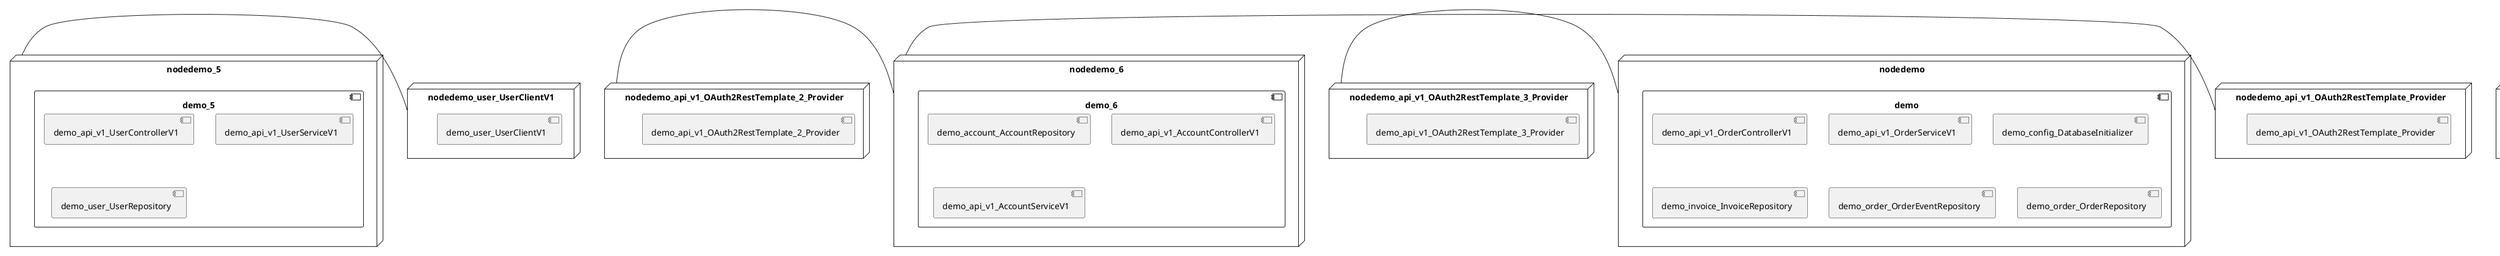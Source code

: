 @startuml
skinparam fixCircleLabelOverlapping true
skinparam componentStyle uml2
node nodedemo {
component demo {
[demo_api_v1_OrderControllerV1] [[kbastani-spring-cloud-event-sourcing-example.system#_kEsmtDW9Ee-jE_m9T1xbBg]]
[demo_api_v1_OrderServiceV1] [[kbastani-spring-cloud-event-sourcing-example.system#_kEsmtDW9Ee-jE_m9T1xbBg]]
[demo_config_DatabaseInitializer] [[kbastani-spring-cloud-event-sourcing-example.system#_kEsmtDW9Ee-jE_m9T1xbBg]]
[demo_invoice_InvoiceRepository] [[kbastani-spring-cloud-event-sourcing-example.system#_kEsmtDW9Ee-jE_m9T1xbBg]]
[demo_order_OrderEventRepository] [[kbastani-spring-cloud-event-sourcing-example.system#_kEsmtDW9Ee-jE_m9T1xbBg]]
[demo_order_OrderRepository] [[kbastani-spring-cloud-event-sourcing-example.system#_kEsmtDW9Ee-jE_m9T1xbBg]]
}
}
node nodedemo_2 {
component demo_2 {
[demo_UserController] [[kbastani-spring-cloud-event-sourcing-example.system#_kEsmtDW9Ee-jE_m9T1xbBg]]
[demo_UserRepository] [[kbastani-spring-cloud-event-sourcing-example.system#_kEsmtDW9Ee-jE_m9T1xbBg]]
[demo_UserService] [[kbastani-spring-cloud-event-sourcing-example.system#_kEsmtDW9Ee-jE_m9T1xbBg]]
[demo_login_UserController] [[kbastani-spring-cloud-event-sourcing-example.system#_kEsmtDW9Ee-jE_m9T1xbBg]]
}
}
node nodedemo_3 {
component demo_3 {
[DatabaseInitializer] [[kbastani-spring-cloud-event-sourcing-example.system#_kEsmtDW9Ee-jE_m9T1xbBg]]
}
}
node nodedemo_4 {
component demo_4 {
[demo_api_v1_CatalogControllerV1] [[kbastani-spring-cloud-event-sourcing-example.system#_kEsmtDW9Ee-jE_m9T1xbBg]]
[demo_api_v1_CatalogServiceV1] [[kbastani-spring-cloud-event-sourcing-example.system#_kEsmtDW9Ee-jE_m9T1xbBg]]
[demo_catalog_CatalogInfoRepository] [[kbastani-spring-cloud-event-sourcing-example.system#_kEsmtDW9Ee-jE_m9T1xbBg]]
}
}
node nodedemo_5 {
component demo_5 {
[demo_api_v1_UserControllerV1] [[kbastani-spring-cloud-event-sourcing-example.system#_kEsmtDW9Ee-jE_m9T1xbBg]]
[demo_api_v1_UserServiceV1] [[kbastani-spring-cloud-event-sourcing-example.system#_kEsmtDW9Ee-jE_m9T1xbBg]]
[demo_user_UserRepository] [[kbastani-spring-cloud-event-sourcing-example.system#_kEsmtDW9Ee-jE_m9T1xbBg]]
}
}
node nodedemo_6 {
component demo_6 {
[demo_account_AccountRepository] [[kbastani-spring-cloud-event-sourcing-example.system#_kEsmtDW9Ee-jE_m9T1xbBg]]
[demo_api_v1_AccountControllerV1] [[kbastani-spring-cloud-event-sourcing-example.system#_kEsmtDW9Ee-jE_m9T1xbBg]]
[demo_api_v1_AccountServiceV1] [[kbastani-spring-cloud-event-sourcing-example.system#_kEsmtDW9Ee-jE_m9T1xbBg]]
}
}
node nodedemo_7 {
component demo_7 {
[demo_api_v1_ShoppingCartControllerV1] [[kbastani-spring-cloud-event-sourcing-example.system#_kEsmtDW9Ee-jE_m9T1xbBg]]
[demo_api_v1_ShoppingCartServiceV1] [[kbastani-spring-cloud-event-sourcing-example.system#_kEsmtDW9Ee-jE_m9T1xbBg]]
[demo_cart_CartEventRepository] [[kbastani-spring-cloud-event-sourcing-example.system#_kEsmtDW9Ee-jE_m9T1xbBg]]
}
}
node nodedemo_v1 {
component demo_v1 {
[demo_v1_InventoryControllerV1] [[kbastani-spring-cloud-event-sourcing-example.system#_kEsmtDW9Ee-jE_m9T1xbBg]]
[demo_v1_InventoryServiceV1] [[kbastani-spring-cloud-event-sourcing-example.system#_kEsmtDW9Ee-jE_m9T1xbBg]]
}
}
node nodedemo_api_v1_OAuth2RestTemplate_2_Provider {
[demo_api_v1_OAuth2RestTemplate_2_Provider] [[kbastani-spring-cloud-event-sourcing-example.system#_kEsmtDW9Ee-jE_m9T1xbBg]]
}
node nodedemo_api_v1_OAuth2RestTemplate_3_Provider {
[demo_api_v1_OAuth2RestTemplate_3_Provider] [[kbastani-spring-cloud-event-sourcing-example.system#_kEsmtDW9Ee-jE_m9T1xbBg]]
}
node nodedemo_api_v1_OAuth2RestTemplate_Provider {
[demo_api_v1_OAuth2RestTemplate_Provider] [[kbastani-spring-cloud-event-sourcing-example.system#_kEsmtDW9Ee-jE_m9T1xbBg]]
}
node nodedemo_api_v1_RestTemplate_2_Provider {
[demo_api_v1_RestTemplate_2_Provider] [[kbastani-spring-cloud-event-sourcing-example.system#_kEsmtDW9Ee-jE_m9T1xbBg]]
}
node nodedemo_api_v1_RestTemplate_Provider {
[demo_api_v1_RestTemplate_Provider] [[kbastani-spring-cloud-event-sourcing-example.system#_kEsmtDW9Ee-jE_m9T1xbBg]]
}
node nodedemo_inventory_InventoryRepository_Provider {
[demo_inventory_InventoryRepository_Provider] [[kbastani-spring-cloud-event-sourcing-example.system#_kEsmtDW9Ee-jE_m9T1xbBg]]
}
node nodedemo_login_AuthenticationManager_Provider {
[demo_login_AuthenticationManager_Provider] [[kbastani-spring-cloud-event-sourcing-example.system#_kEsmtDW9Ee-jE_m9T1xbBg]]
}
node nodedemo_login_ClientDetailsService_Provider {
[demo_login_ClientDetailsService_Provider] [[kbastani-spring-cloud-event-sourcing-example.system#_kEsmtDW9Ee-jE_m9T1xbBg]]
}
node nodedemo_login_HttpSessionSecurityContextRepository_Provider {
[demo_login_HttpSessionSecurityContextRepository_Provider] [[kbastani-spring-cloud-event-sourcing-example.system#_kEsmtDW9Ee-jE_m9T1xbBg]]
}
node nodedemo_login_LoginController {
[demo_login_LoginController] [[kbastani-spring-cloud-event-sourcing-example.system#_kEsmtDW9Ee-jE_m9T1xbBg]]
}
node nodedemo_product_ProductRepository_Provider {
[demo_product_ProductRepository_Provider] [[kbastani-spring-cloud-event-sourcing-example.system#_kEsmtDW9Ee-jE_m9T1xbBg]]
}
node nodedemo_user_UserClientV1 {
[demo_user_UserClientV1] [[kbastani-spring-cloud-event-sourcing-example.system#_kEsmtDW9Ee-jE_m9T1xbBg]]
}
node nodedemo_v1_Session_Provider {
[demo_v1_Session_Provider] [[kbastani-spring-cloud-event-sourcing-example.system#_kEsmtDW9Ee-jE_m9T1xbBg]]
}
[nodedemo_5] - [nodedemo_user_UserClientV1]
[nodedemo_api_v1_OAuth2RestTemplate_2_Provider] - [nodedemo_6]
[nodedemo_api_v1_OAuth2RestTemplate_3_Provider] - [nodedemo]
[nodedemo_api_v1_OAuth2RestTemplate_Provider] - [nodedemo_6]
[nodedemo_api_v1_RestTemplate_2_Provider] - [nodedemo_7]
[nodedemo_api_v1_RestTemplate_Provider] - [nodedemo_4]
[nodedemo_inventory_InventoryRepository_Provider] - [nodedemo_v1]
[nodedemo_login_AuthenticationManager_Provider] - [nodedemo_login_LoginController]
[nodedemo_login_ClientDetailsService_Provider] - [nodedemo_login_LoginController]
[nodedemo_login_HttpSessionSecurityContextRepository_Provider] - [nodedemo_login_LoginController]
[nodedemo_product_ProductRepository_Provider] - [nodedemo_v1]
[nodedemo_v1_Session_Provider] - [nodedemo_v1]

@enduml
